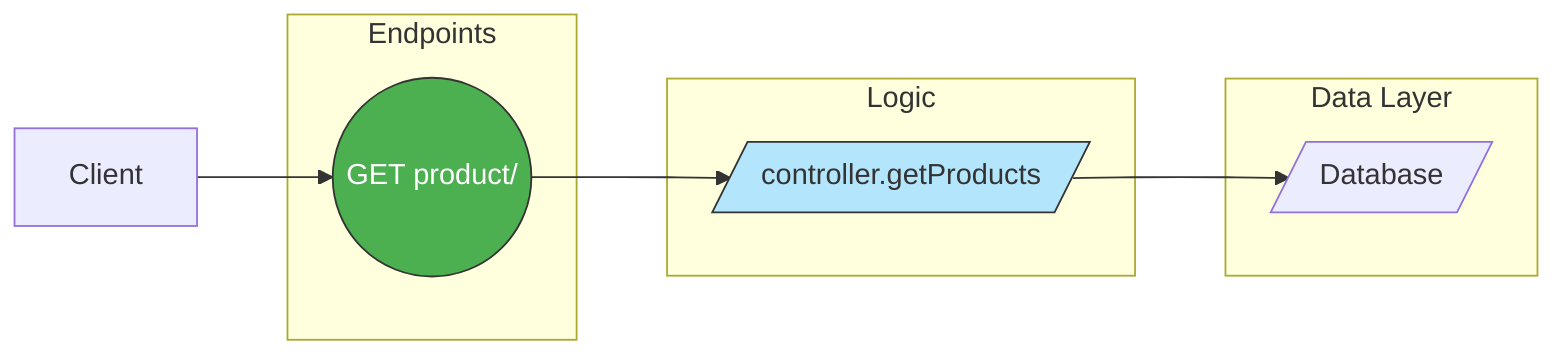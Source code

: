 graph LR

classDef GET fill:#4caf50,stroke:#333,stroke-width:1px,color:#fff,rx:10,ry:10;
classDef POST fill:#2196f3,stroke:#333,stroke-width:1px,color:#fff,rx:10,ry:10;
classDef PUT fill:#ff9800,stroke:#333,stroke-width:1px,color:#fff,rx:10,ry:10;
classDef DELETE fill:#f44346,stroke:#333,stroke-width:1px,color:#fff,rx:10,ry:10;
classDef LAYER fill:#b3e5fc,stroke:#333,stroke-width:1px,color:#333;


subgraph Endpoints
  GET_product_715(("GET product/"))
end

subgraph Logic
  Controller_controller.getProducts_0[/controller.getProducts/]
end

subgraph Data Layer
  database_product[/Database/]
end

  Client --> GET_product_715
  GET_product_715 --> Controller_controller.getProducts_0
  Controller_controller.getProducts_0 --> database_product

  class GET_product_715 GET;
  class Controller_controller.getProducts_0 LAYER;